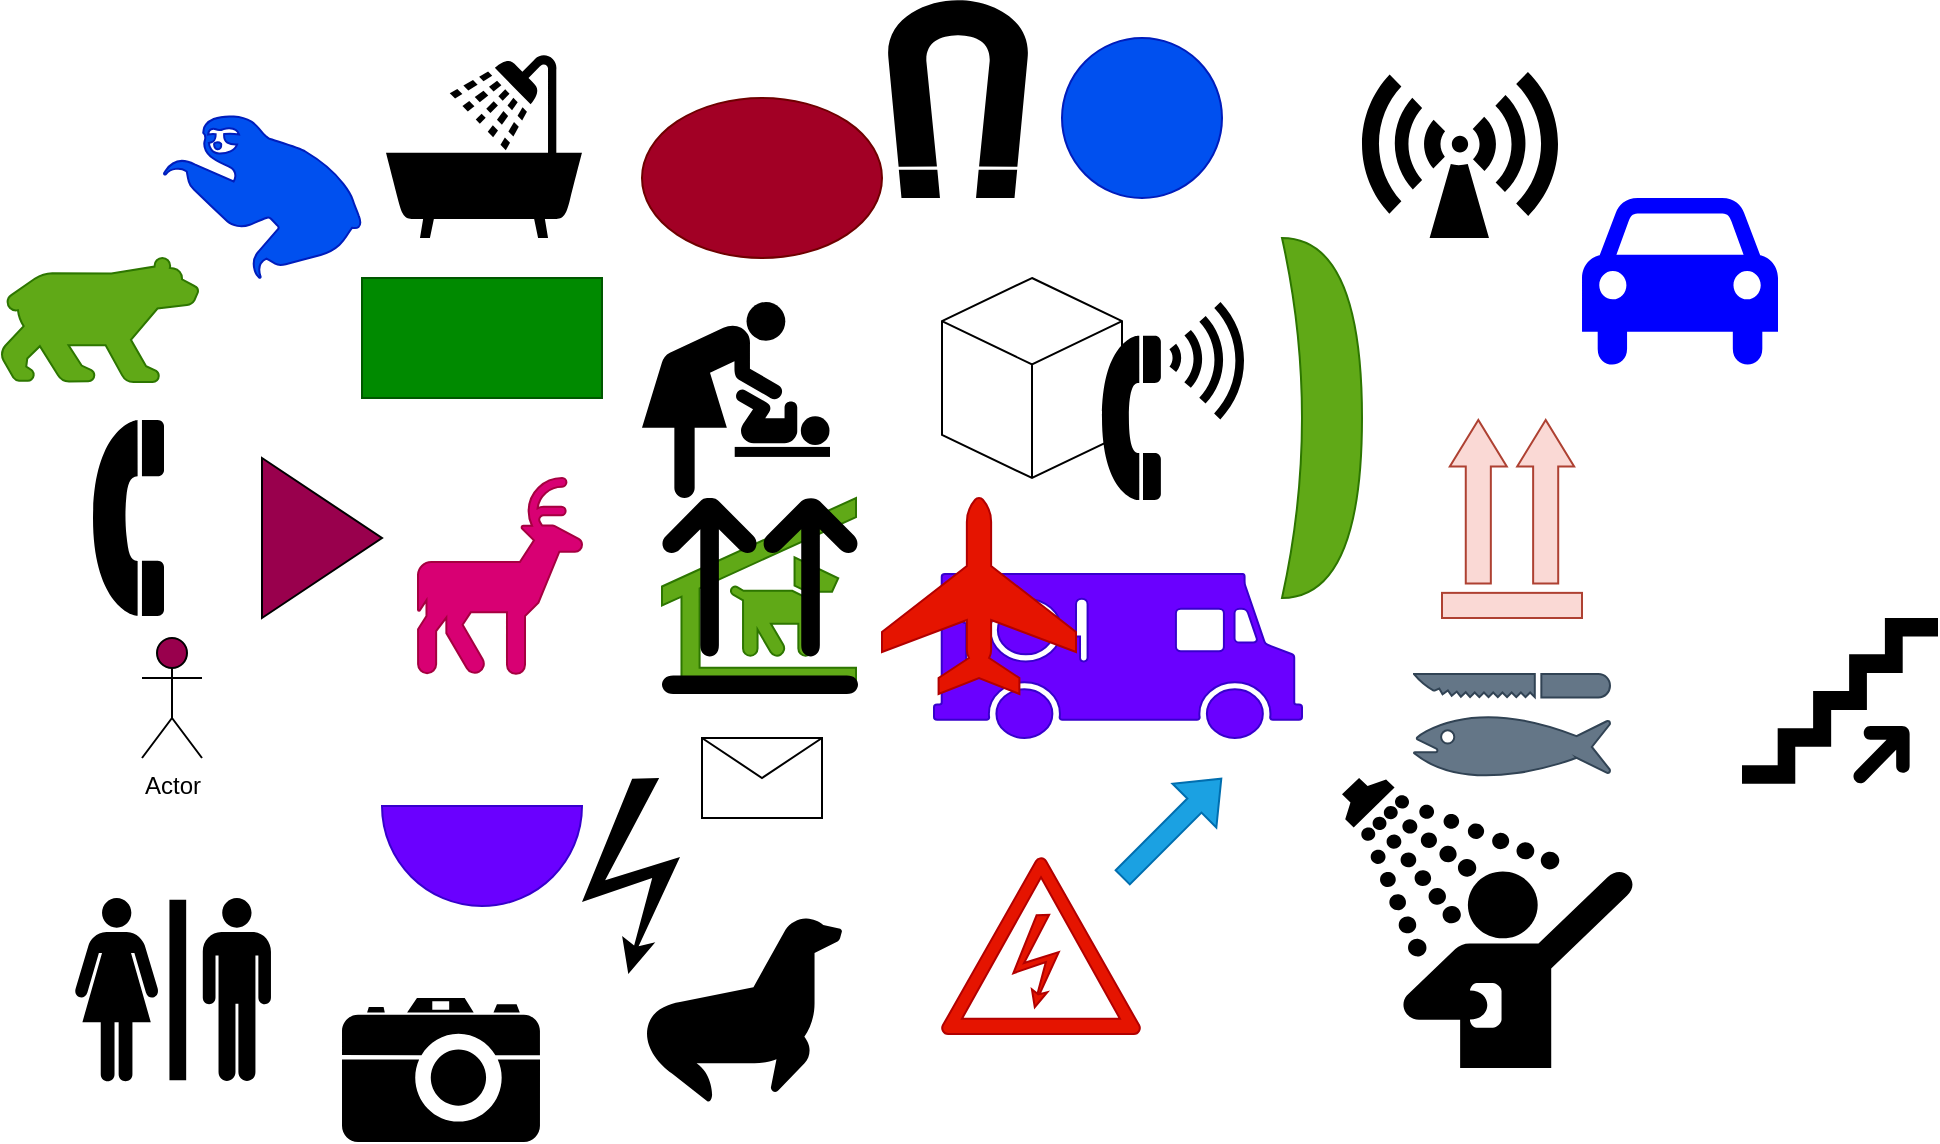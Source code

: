 <mxfile version="20.7.4" type="github">
  <diagram id="3228e29e-7158-1315-38df-8450db1d8a1d" name="Page-1">
    <mxGraphModel dx="880" dy="595" grid="1" gridSize="10" guides="1" tooltips="1" connect="1" arrows="1" fold="1" page="1" pageScale="1" pageWidth="1169" pageHeight="827" background="none" math="0" shadow="0">
      <root>
        <mxCell id="0" />
        <mxCell id="1" parent="0" />
        <mxCell id="9zgvyIf16AGM_8idpf3g-21541" value="" style="rounded=0;whiteSpace=wrap;html=1;fillColor=#008a00;fontColor=#ffffff;strokeColor=#005700;" vertex="1" parent="1">
          <mxGeometry x="250" y="150" width="120" height="60" as="geometry" />
        </mxCell>
        <mxCell id="9zgvyIf16AGM_8idpf3g-21542" value="" style="ellipse;whiteSpace=wrap;html=1;fillColor=#a20025;strokeColor=#6F0000;fontColor=#ffffff;" vertex="1" parent="1">
          <mxGeometry x="390" y="60" width="120" height="80" as="geometry" />
        </mxCell>
        <mxCell id="9zgvyIf16AGM_8idpf3g-21543" value="" style="ellipse;whiteSpace=wrap;html=1;aspect=fixed;fillColor=#0050ef;fontColor=#ffffff;strokeColor=#001DBC;" vertex="1" parent="1">
          <mxGeometry x="600" y="30" width="80" height="80" as="geometry" />
        </mxCell>
        <mxCell id="9zgvyIf16AGM_8idpf3g-21544" value="" style="triangle;whiteSpace=wrap;html=1;fillColor=#99004D;" vertex="1" parent="1">
          <mxGeometry x="200" y="240" width="60" height="80" as="geometry" />
        </mxCell>
        <mxCell id="9zgvyIf16AGM_8idpf3g-21545" value="" style="shape=xor;whiteSpace=wrap;html=1;fillColor=#60a917;fontColor=#ffffff;strokeColor=#2D7600;" vertex="1" parent="1">
          <mxGeometry x="710" y="130" width="40" height="180" as="geometry" />
        </mxCell>
        <mxCell id="9zgvyIf16AGM_8idpf3g-21546" value="Actor" style="shape=umlActor;verticalLabelPosition=bottom;verticalAlign=top;html=1;outlineConnect=0;fillColor=#99004D;" vertex="1" parent="1">
          <mxGeometry x="140" y="330" width="30" height="60" as="geometry" />
        </mxCell>
        <mxCell id="9zgvyIf16AGM_8idpf3g-21547" value="" style="shape=flexArrow;endArrow=classic;html=1;rounded=0;fillColor=#1ba1e2;strokeColor=#006EAF;" edge="1" parent="1">
          <mxGeometry width="50" height="50" relative="1" as="geometry">
            <mxPoint x="630" y="450" as="sourcePoint" />
            <mxPoint x="680" y="400" as="targetPoint" />
          </mxGeometry>
        </mxCell>
        <mxCell id="9zgvyIf16AGM_8idpf3g-21548" value="" style="html=1;whiteSpace=wrap;shape=isoCube2;backgroundOutline=1;isoAngle=15;fillColor=none;" vertex="1" parent="1">
          <mxGeometry x="540" y="150" width="90" height="100" as="geometry" />
        </mxCell>
        <mxCell id="9zgvyIf16AGM_8idpf3g-21549" value="" style="verticalLabelPosition=bottom;verticalAlign=top;html=1;shape=mxgraph.basic.half_circle;fillColor=#6a00ff;fontColor=#ffffff;strokeColor=#3700CC;" vertex="1" parent="1">
          <mxGeometry x="260" y="414" width="100" height="50" as="geometry" />
        </mxCell>
        <mxCell id="9zgvyIf16AGM_8idpf3g-21550" value="" style="shape=message;html=1;html=1;outlineConnect=0;labelPosition=center;verticalLabelPosition=bottom;align=center;verticalAlign=top;fillColor=none;" vertex="1" parent="1">
          <mxGeometry x="420" y="380" width="60" height="40" as="geometry" />
        </mxCell>
        <mxCell id="9zgvyIf16AGM_8idpf3g-21551" value="" style="shape=mxgraph.signs.animals.bear_1;html=1;pointerEvents=1;fillColor=#60a917;strokeColor=#2D7600;verticalLabelPosition=bottom;verticalAlign=top;align=center;sketch=0;fontColor=#ffffff;" vertex="1" parent="1">
          <mxGeometry x="70" y="140" width="98" height="62" as="geometry" />
        </mxCell>
        <mxCell id="9zgvyIf16AGM_8idpf3g-21552" value="" style="shape=mxgraph.signs.animals.deer_1;html=1;pointerEvents=1;fillColor=#d80073;strokeColor=#A50040;verticalLabelPosition=bottom;verticalAlign=top;align=center;sketch=0;fontColor=#ffffff;" vertex="1" parent="1">
          <mxGeometry x="278" y="250" width="82" height="98" as="geometry" />
        </mxCell>
        <mxCell id="9zgvyIf16AGM_8idpf3g-21553" value="" style="shape=mxgraph.signs.animals.sloth;html=1;pointerEvents=1;fillColor=#0050ef;strokeColor=#001DBC;verticalLabelPosition=bottom;verticalAlign=top;align=center;sketch=0;fontColor=#ffffff;" vertex="1" parent="1">
          <mxGeometry x="151" y="69" width="99" height="81" as="geometry" />
        </mxCell>
        <mxCell id="9zgvyIf16AGM_8idpf3g-21554" value="" style="shape=mxgraph.signs.animals.seal;html=1;pointerEvents=1;fillColor=#000000;strokeColor=none;verticalLabelPosition=bottom;verticalAlign=top;align=center;sketch=0;" vertex="1" parent="1">
          <mxGeometry x="390" y="470" width="100" height="92" as="geometry" />
        </mxCell>
        <mxCell id="9zgvyIf16AGM_8idpf3g-21555" value="" style="shape=mxgraph.signs.animals.kennel;html=1;pointerEvents=1;fillColor=#60a917;strokeColor=#2D7600;verticalLabelPosition=bottom;verticalAlign=top;align=center;sketch=0;fontColor=#ffffff;" vertex="1" parent="1">
          <mxGeometry x="400" y="260" width="97" height="94" as="geometry" />
        </mxCell>
        <mxCell id="9zgvyIf16AGM_8idpf3g-21556" value="" style="shape=mxgraph.signs.food.food_truck;html=1;pointerEvents=1;fillColor=#6a00ff;strokeColor=#3700CC;verticalLabelPosition=bottom;verticalAlign=top;align=center;sketch=0;fontColor=#ffffff;" vertex="1" parent="1">
          <mxGeometry x="536" y="298" width="184" height="82" as="geometry" />
        </mxCell>
        <mxCell id="9zgvyIf16AGM_8idpf3g-21557" value="" style="shape=mxgraph.signs.people.unisex;html=1;pointerEvents=1;fillColor=#000000;strokeColor=none;verticalLabelPosition=bottom;verticalAlign=top;align=center;sketch=0;" vertex="1" parent="1">
          <mxGeometry x="105.5" y="460" width="99" height="93" as="geometry" />
        </mxCell>
        <mxCell id="9zgvyIf16AGM_8idpf3g-21558" value="" style="shape=mxgraph.signs.people.shower_2;html=1;pointerEvents=1;fillColor=#000000;strokeColor=none;verticalLabelPosition=bottom;verticalAlign=top;align=center;sketch=0;" vertex="1" parent="1">
          <mxGeometry x="262" y="38" width="98" height="92" as="geometry" />
        </mxCell>
        <mxCell id="9zgvyIf16AGM_8idpf3g-21559" value="" style="shape=mxgraph.signs.people.shower_1;html=1;pointerEvents=1;fillColor=#000000;strokeColor=none;verticalLabelPosition=bottom;verticalAlign=top;align=center;sketch=0;" vertex="1" parent="1">
          <mxGeometry x="740" y="400" width="150" height="145" as="geometry" />
        </mxCell>
        <mxCell id="9zgvyIf16AGM_8idpf3g-21560" value="" style="shape=mxgraph.signs.people.changing_station;html=1;pointerEvents=1;fillColor=#000000;strokeColor=none;verticalLabelPosition=bottom;verticalAlign=top;align=center;sketch=0;" vertex="1" parent="1">
          <mxGeometry x="390" y="162" width="94" height="98" as="geometry" />
        </mxCell>
        <mxCell id="9zgvyIf16AGM_8idpf3g-21561" value="" style="shape=mxgraph.signs.safety.non-ionizing_radiation;html=1;pointerEvents=1;fillColor=#000000;strokeColor=none;verticalLabelPosition=bottom;verticalAlign=top;align=center;sketch=0;" vertex="1" parent="1">
          <mxGeometry x="750" y="47" width="98" height="83" as="geometry" />
        </mxCell>
        <mxCell id="9zgvyIf16AGM_8idpf3g-21562" value="" style="shape=mxgraph.signs.safety.store_right_up_2;html=1;pointerEvents=1;fillColor=#000000;strokeColor=none;verticalLabelPosition=bottom;verticalAlign=top;align=center;sketch=0;" vertex="1" parent="1">
          <mxGeometry x="400" y="260" width="98" height="98" as="geometry" />
        </mxCell>
        <mxCell id="9zgvyIf16AGM_8idpf3g-21563" value="" style="shape=mxgraph.signs.safety.store_right_up_1;html=1;pointerEvents=1;fillColor=#fad9d5;strokeColor=#ae4132;verticalLabelPosition=bottom;verticalAlign=top;align=center;sketch=0;" vertex="1" parent="1">
          <mxGeometry x="790" y="221" width="70" height="99" as="geometry" />
        </mxCell>
        <mxCell id="9zgvyIf16AGM_8idpf3g-21564" value="" style="shape=mxgraph.signs.science.magnet;html=1;pointerEvents=1;fillColor=#000000;strokeColor=none;verticalLabelPosition=bottom;verticalAlign=top;align=center;sketch=0;" vertex="1" parent="1">
          <mxGeometry x="511" y="11" width="74" height="99" as="geometry" />
        </mxCell>
        <mxCell id="9zgvyIf16AGM_8idpf3g-21565" value="" style="shape=mxgraph.signs.safety.high_voltage_1;html=1;pointerEvents=1;fillColor=#000000;strokeColor=none;verticalLabelPosition=bottom;verticalAlign=top;align=center;sketch=0;" vertex="1" parent="1">
          <mxGeometry x="360" y="400" width="49" height="98" as="geometry" />
        </mxCell>
        <mxCell id="9zgvyIf16AGM_8idpf3g-21566" value="" style="shape=mxgraph.signs.safety.high_voltage_3;html=1;pointerEvents=1;fillColor=#e51400;strokeColor=#B20000;verticalLabelPosition=bottom;verticalAlign=top;align=center;sketch=0;fontColor=#ffffff;" vertex="1" parent="1">
          <mxGeometry x="540" y="440" width="99" height="88" as="geometry" />
        </mxCell>
        <mxCell id="9zgvyIf16AGM_8idpf3g-21567" value="" style="shape=mxgraph.signs.sports.fish_cleaning;html=1;pointerEvents=1;fillColor=#647687;strokeColor=#314354;verticalLabelPosition=bottom;verticalAlign=top;align=center;sketch=0;fontColor=#ffffff;" vertex="1" parent="1">
          <mxGeometry x="776" y="348" width="98" height="63" as="geometry" />
        </mxCell>
        <mxCell id="9zgvyIf16AGM_8idpf3g-21568" value="" style="shape=mxgraph.signs.tech.telephone_2;html=1;pointerEvents=1;fillColor=#000000;strokeColor=none;verticalLabelPosition=bottom;verticalAlign=top;align=center;sketch=0;" vertex="1" parent="1">
          <mxGeometry x="115" y="221" width="36" height="98" as="geometry" />
        </mxCell>
        <mxCell id="9zgvyIf16AGM_8idpf3g-21569" value="" style="shape=mxgraph.signs.tech.telephone_4;html=1;pointerEvents=1;fillColor=#000000;strokeColor=none;verticalLabelPosition=bottom;verticalAlign=top;align=center;sketch=0;" vertex="1" parent="1">
          <mxGeometry x="620" y="162" width="71" height="99" as="geometry" />
        </mxCell>
        <mxCell id="9zgvyIf16AGM_8idpf3g-21570" value="" style="shape=mxgraph.signs.tech.camera_2;html=1;pointerEvents=1;fillColor=#000000;strokeColor=none;verticalLabelPosition=bottom;verticalAlign=top;align=center;sketch=0;" vertex="1" parent="1">
          <mxGeometry x="240" y="510" width="99" height="72" as="geometry" />
        </mxCell>
        <mxCell id="9zgvyIf16AGM_8idpf3g-21571" value="" style="shape=mxgraph.signs.transportation.airplane_3;html=1;pointerEvents=1;fillColor=#e51400;strokeColor=#B20000;verticalLabelPosition=bottom;verticalAlign=top;align=center;sketch=0;fontColor=#ffffff;" vertex="1" parent="1">
          <mxGeometry x="510" y="260" width="97" height="98" as="geometry" />
        </mxCell>
        <mxCell id="9zgvyIf16AGM_8idpf3g-21572" value="" style="shape=mxgraph.signs.transportation.car_4;html=1;pointerEvents=1;fillColor=#0000FF;strokeColor=none;verticalLabelPosition=bottom;verticalAlign=top;align=center;sketch=0;" vertex="1" parent="1">
          <mxGeometry x="860" y="110" width="98" height="86" as="geometry" />
        </mxCell>
        <mxCell id="9zgvyIf16AGM_8idpf3g-21573" value="" style="shape=mxgraph.signs.travel.upstairs;html=1;pointerEvents=1;fillColor=#000000;strokeColor=none;verticalLabelPosition=bottom;verticalAlign=top;align=center;sketch=0;" vertex="1" parent="1">
          <mxGeometry x="940" y="320" width="98" height="85" as="geometry" />
        </mxCell>
      </root>
    </mxGraphModel>
  </diagram>
</mxfile>
